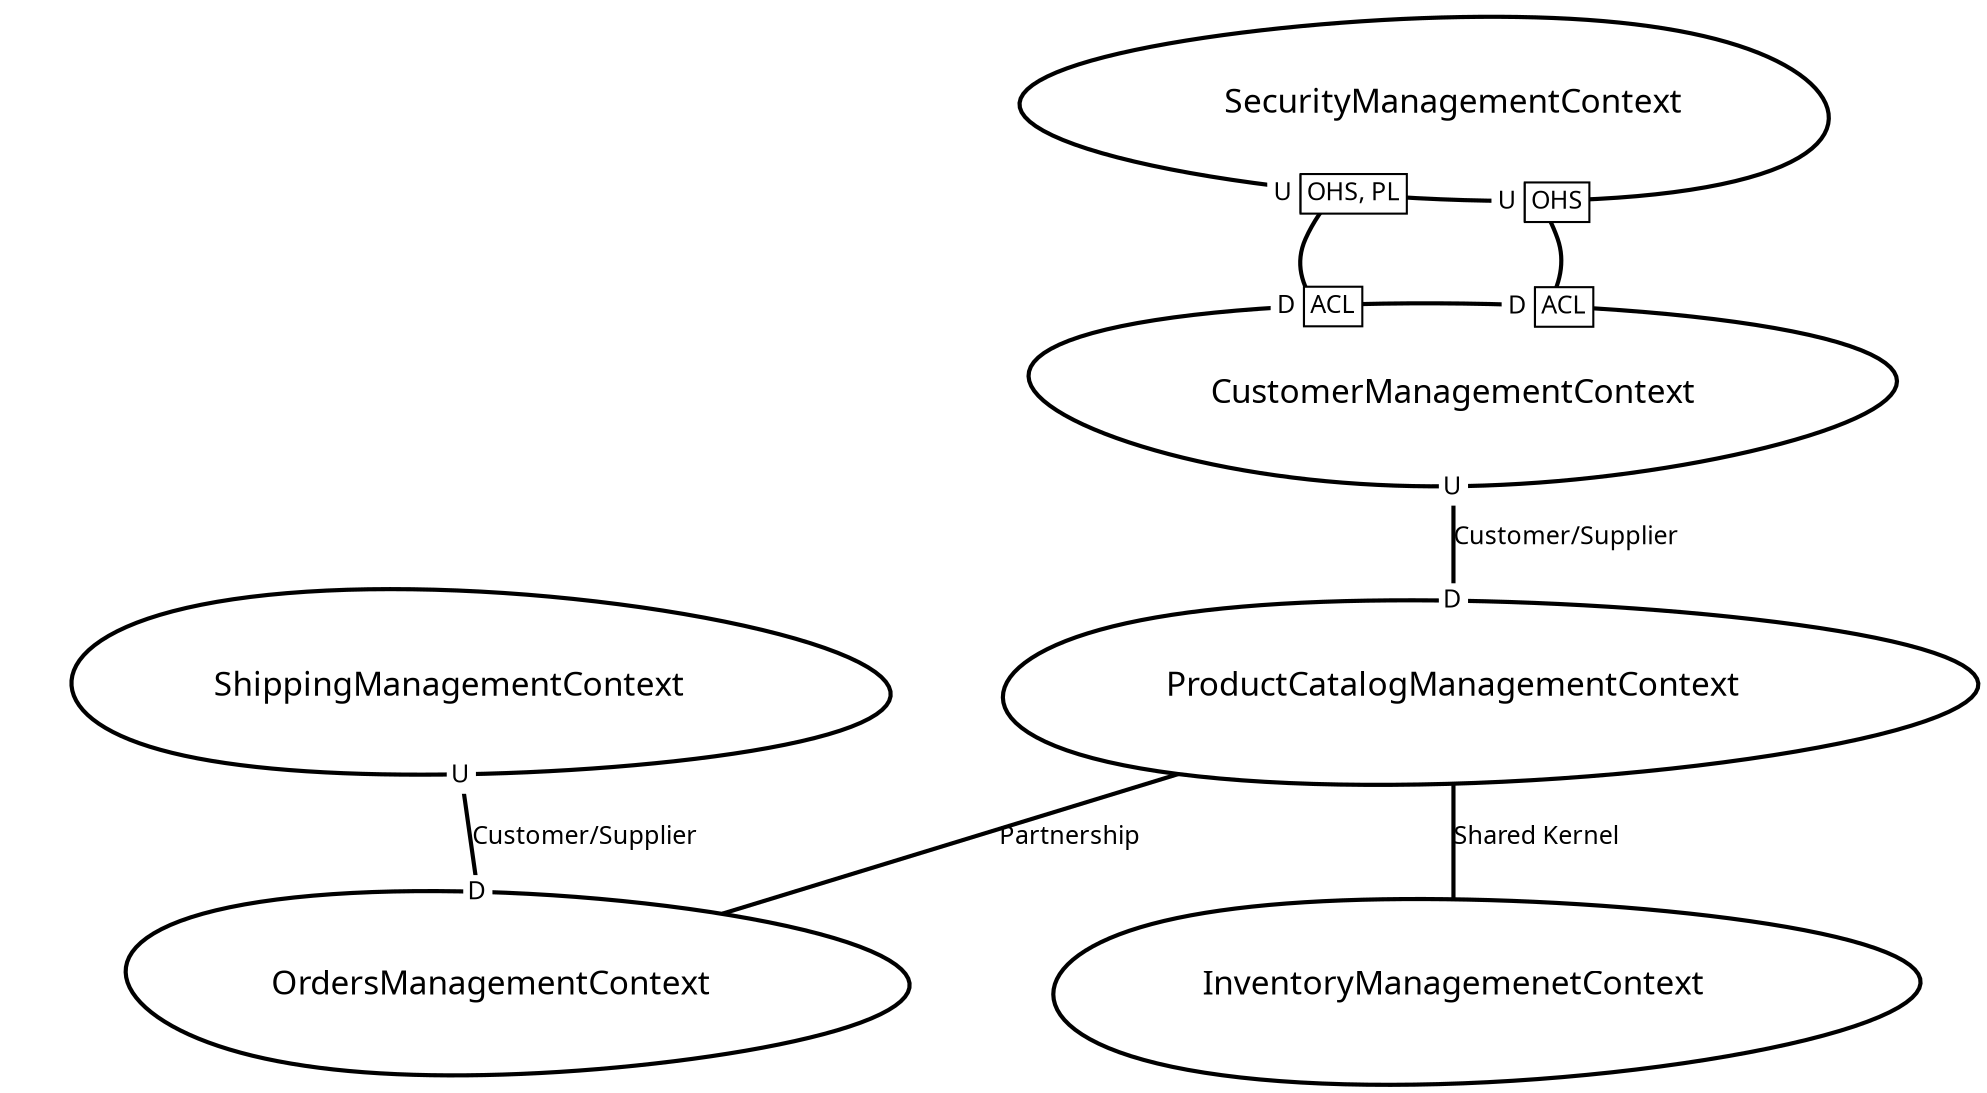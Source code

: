 digraph "ContextMapGraph" {
graph ["imagepath"="/tmp/GraphvizJava"]
"CustomerManagementContext" ["margin"="0.3","orientation"="173","shape"="egg","fontsize"="16","style"="bold","label"="CustomerManagementContext\n","fontname"="sans-serif"]
"ProductCatalogManagementContext" ["margin"="0.3","orientation"="33","shape"="egg","fontsize"="16","style"="bold","label"="ProductCatalogManagementContext\n","fontname"="sans-serif"]
"OrdersManagementContext" ["margin"="0.3","orientation"="154","shape"="egg","fontsize"="16","style"="bold","label"="OrdersManagementContext\n","fontname"="sans-serif"]
"InventoryManagemenetContext" ["margin"="0.3","orientation"="35","shape"="egg","fontsize"="16","style"="bold","label"="InventoryManagemenetContext\n","fontname"="sans-serif"]
"SecurityManagementContext" ["margin"="0.3","orientation"="331","shape"="egg","fontsize"="16","style"="bold","label"="SecurityManagementContext\n","fontname"="sans-serif"]
"ShippingManagementContext" ["margin"="0.3","orientation"="142","shape"="egg","fontsize"="16","style"="bold","label"="ShippingManagementContext\n","fontname"="sans-serif"]
"CustomerManagementContext" -> "ProductCatalogManagementContext" ["headlabel"=<<table cellspacing="0" cellborder="0" border="0">
<tr><td bgcolor="white">D</td></tr>
</table>>,"labeldistance"="0","fontsize"="12","taillabel"=<<table cellspacing="0" cellborder="0" border="0">
<tr><td bgcolor="white">U</td></tr>
</table>>,"style"="bold","label"="Customer/Supplier","dir"="none","fontname"="sans-serif"]
"ProductCatalogManagementContext" -> "OrdersManagementContext" ["fontsize"="12","style"="bold","label"="Partnership","dir"="none","fontname"="sans-serif"]
"ProductCatalogManagementContext" -> "InventoryManagemenetContext" ["fontsize"="12","style"="bold","label"="Shared Kernel","dir"="none","fontname"="sans-serif"]
"SecurityManagementContext" -> "CustomerManagementContext" ["headlabel"=<<table cellspacing="0" cellborder="1" border="0">
<tr><td bgcolor="white" sides="r">D</td><td sides="trbl" bgcolor="white"><font>ACL</font></td></tr>
</table>>,"labeldistance"="0","fontsize"="12","taillabel"=<<table cellspacing="0" cellborder="1" border="0">
<tr><td bgcolor="white" sides="r">U</td><td sides="trbl" bgcolor="white"><font>OHS, PL</font></td></tr>
</table>>,"style"="bold","label"="                                        ","dir"="none","fontname"="sans-serif"]
"SecurityManagementContext" -> "CustomerManagementContext" ["headlabel"=<<table cellspacing="0" cellborder="1" border="0">
<tr><td bgcolor="white" sides="r">D</td><td sides="trbl" bgcolor="white"><font>ACL</font></td></tr>
</table>>,"labeldistance"="0","fontsize"="12","taillabel"=<<table cellspacing="0" cellborder="1" border="0">
<tr><td bgcolor="white" sides="r">U</td><td sides="trbl" bgcolor="white"><font>OHS</font></td></tr>
</table>>,"style"="bold","label"="                                        ","dir"="none","fontname"="sans-serif"]
"ShippingManagementContext" -> "OrdersManagementContext" ["headlabel"=<<table cellspacing="0" cellborder="0" border="0">
<tr><td bgcolor="white">D</td></tr>
</table>>,"labeldistance"="0","fontsize"="12","taillabel"=<<table cellspacing="0" cellborder="0" border="0">
<tr><td bgcolor="white">U</td></tr>
</table>>,"style"="bold","label"="Customer/Supplier","dir"="none","fontname"="sans-serif"]
}
